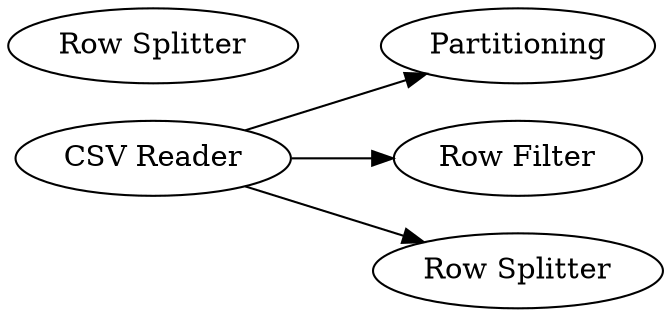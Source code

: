 digraph {
	1 [label="CSV Reader"]
	3 [label=Partitioning]
	4 [label="Row Filter"]
	5 [label="Row Splitter"]
	6 [label="Row Splitter"]
	1 -> 3
	1 -> 6
	1 -> 4
	rankdir=LR
}
